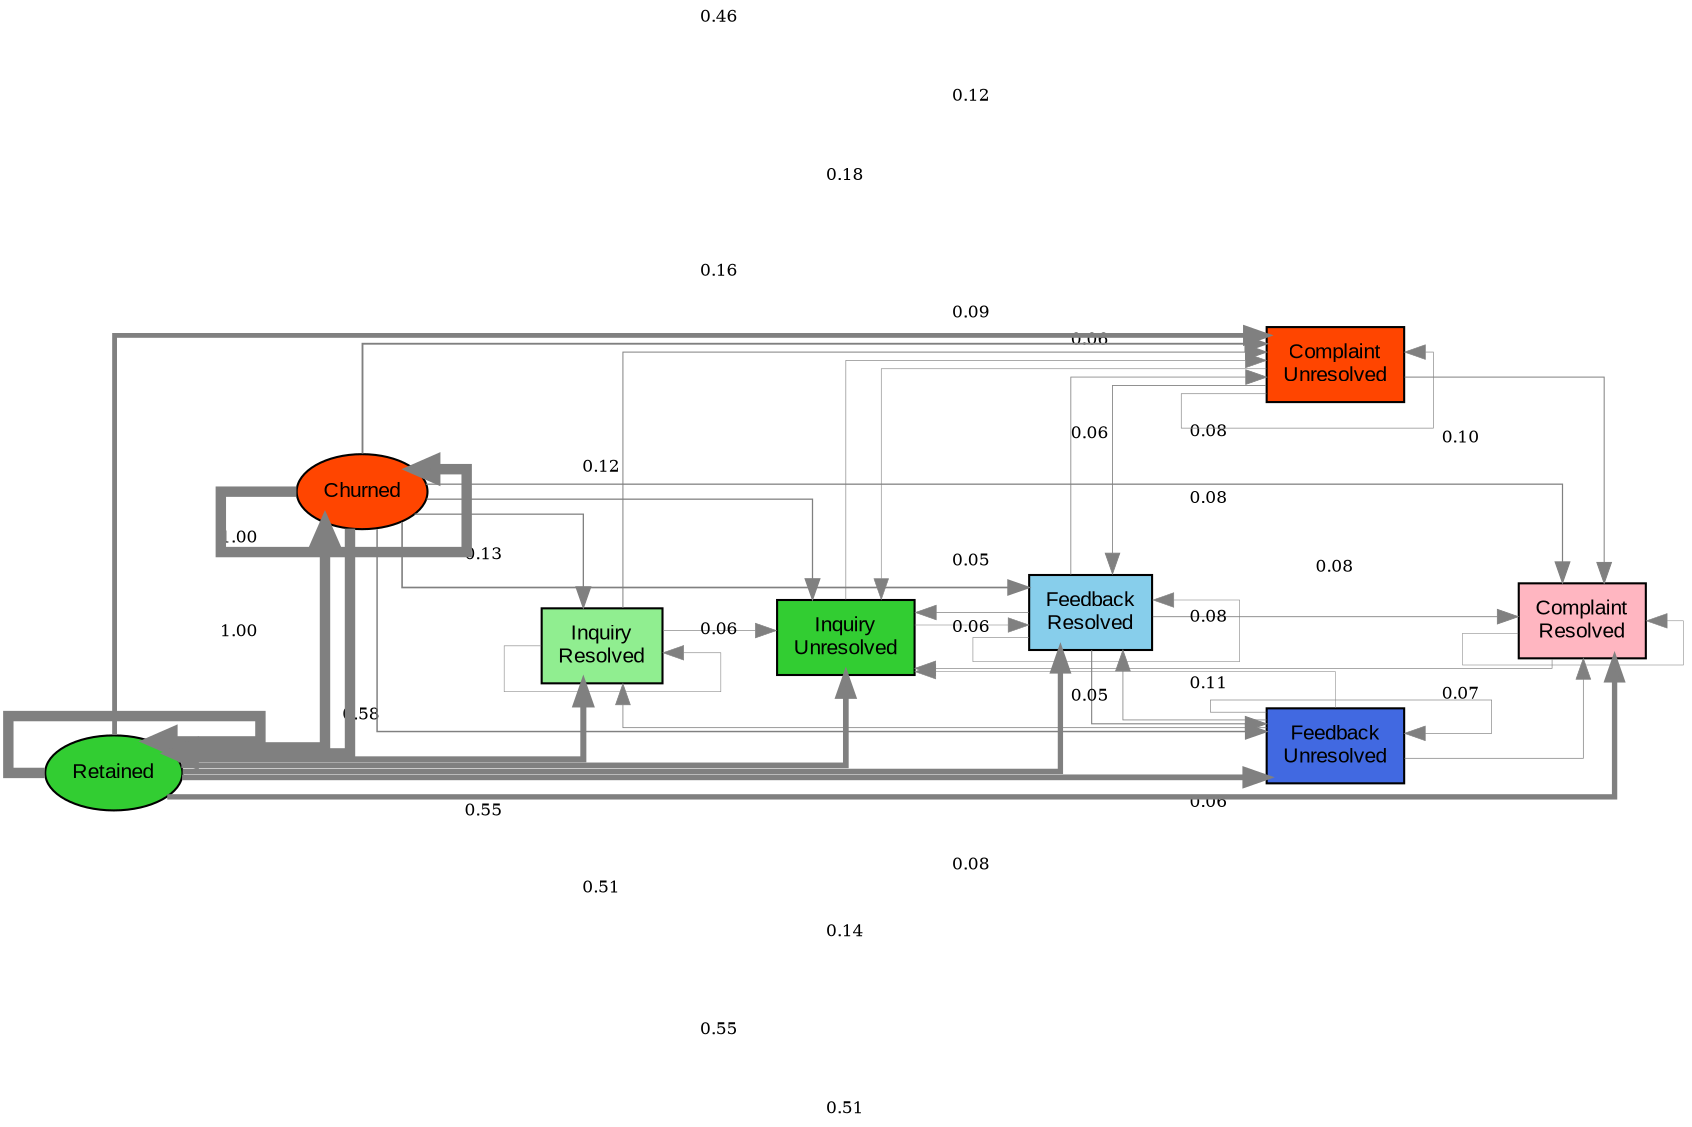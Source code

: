 // State Transition Diagram
digraph {
	rankdir=LR splines=ortho
	Inquiry_Resolved [label="Inquiry
Resolved" fillcolor="#90EE90" fontname=Arial fontsize=10 shape=box style=filled]
	Inquiry_Unresolved [label="Inquiry
Unresolved" fillcolor="#32CD32" fontname=Arial fontsize=10 shape=box style=filled]
	Feedback_Resolved [label="Feedback
Resolved" fillcolor="#87CEEB" fontname=Arial fontsize=10 shape=box style=filled]
	Feedback_Unresolved [label="Feedback
Unresolved" fillcolor="#4169E1" fontname=Arial fontsize=10 shape=box style=filled]
	Complaint_Resolved [label="Complaint
Resolved" fillcolor="#FFB6C1" fontname=Arial fontsize=10 shape=box style=filled]
	Complaint_Unresolved [label="Complaint
Unresolved" fillcolor="#FF4500" fontname=Arial fontsize=10 shape=box style=filled]
	Retained [label=Retained fillcolor="#32CD32" fontname=Arial fontsize=10 shape=ellipse style=filled]
	Churned [label=Churned fillcolor="#FF4500" fontname=Arial fontsize=10 shape=ellipse style=filled]
	Inquiry_Resolved -> Inquiry_Resolved [label=0.05 color="#808080" fontsize=8 penwidth=0.2694610778443114]
	Inquiry_Resolved -> Inquiry_Unresolved [label=0.06 color="#808080" fontsize=8 penwidth=0.3237410071942446]
	Inquiry_Resolved -> Complaint_Unresolved [label=0.09 color="#808080" fontsize=8 penwidth=0.4748603351955307]
	Inquiry_Unresolved -> Feedback_Resolved [label=0.05 color="#808080" fontsize=8 penwidth=0.2512562814070352]
	Inquiry_Unresolved -> Complaint_Unresolved [label=0.06 color="#808080" fontsize=8 penwidth=0.30726256983240224]
	Feedback_Resolved -> Inquiry_Unresolved [label=0.06 color="#808080" fontsize=8 penwidth=0.3237410071942446]
	Feedback_Resolved -> Feedback_Resolved [label=0.06 color="#808080" fontsize=8 penwidth=0.2763819095477387]
	Feedback_Resolved -> Feedback_Unresolved [label=0.11 color="#808080" fontsize=8 penwidth=0.5279503105590062]
	Feedback_Resolved -> Complaint_Resolved [label=0.08 color="#808080" fontsize=8 penwidth=0.41666666666666663]
	Feedback_Resolved -> Complaint_Unresolved [label=0.08 color="#808080" fontsize=8 penwidth=0.3910614525139665]
	Feedback_Unresolved -> Inquiry_Resolved [label=0.08 color="#808080" fontsize=8 penwidth=0.38922155688622756]
	Feedback_Unresolved -> Inquiry_Unresolved [label=0.05 color="#808080" fontsize=8 penwidth=0.2517985611510791]
	Feedback_Unresolved -> Feedback_Resolved [label=0.08 color="#808080" fontsize=8 penwidth=0.37688442211055273]
	Feedback_Unresolved -> Feedback_Unresolved [label=0.06 color="#808080" fontsize=8 penwidth=0.3105590062111801]
	Feedback_Unresolved -> Complaint_Resolved [label=0.07 color="#808080" fontsize=8 penwidth=0.35256410256410253]
	Complaint_Resolved -> Inquiry_Unresolved [label=0.06 color="#808080" fontsize=8 penwidth=0.3237410071942446]
	Complaint_Resolved -> Complaint_Resolved [label=0.05 color="#808080" fontsize=8 penwidth=0.2564102564102564]
	Complaint_Unresolved -> Inquiry_Unresolved [label=0.06 color="#808080" fontsize=8 penwidth=0.28776978417266186]
	Complaint_Unresolved -> Feedback_Resolved [label=0.08 color="#808080" fontsize=8 penwidth=0.4020100502512563]
	Complaint_Unresolved -> Complaint_Resolved [label=0.10 color="#808080" fontsize=8 penwidth=0.4807692307692308]
	Complaint_Unresolved -> Complaint_Unresolved [label=0.06 color="#808080" fontsize=8 penwidth=0.30726256983240224]
	Retained -> Inquiry_Resolved [label=0.58 color="#808080" fontsize=8 penwidth=2.904191616766467]
	Retained -> Inquiry_Unresolved [label=0.55 color="#808080" fontsize=8 penwidth=2.733812949640288]
	Retained -> Feedback_Resolved [label=0.51 color="#808080" fontsize=8 penwidth=2.537688442211055]
	Retained -> Feedback_Unresolved [label=0.55 color="#808080" fontsize=8 penwidth=2.7329192546583854]
	Retained -> Complaint_Resolved [label=0.51 color="#808080" fontsize=8 penwidth=2.564102564102564]
	Retained -> Complaint_Unresolved [label=0.46 color="#808080" fontsize=8 penwidth=2.3184357541899443]
	Retained -> Retained [label=1.00 color="#808080" fontsize=8 penwidth=5.0]
	Retained -> Churned [label=1.00 color="#808080" fontsize=8 penwidth=5.0]
	Churned -> Inquiry_Resolved [label=0.13 color="#808080" fontsize=8 penwidth=0.6287425149700598]
	Churned -> Inquiry_Unresolved [label=0.12 color="#808080" fontsize=8 penwidth=0.6115107913669064]
	Churned -> Feedback_Resolved [label=0.16 color="#808080" fontsize=8 penwidth=0.7788944723618091]
	Churned -> Feedback_Unresolved [label=0.14 color="#808080" fontsize=8 penwidth=0.7142857142857142]
	Churned -> Complaint_Resolved [label=0.12 color="#808080" fontsize=8 penwidth=0.576923076923077]
	Churned -> Complaint_Unresolved [label=0.18 color="#808080" fontsize=8 penwidth=0.893854748603352]
	Churned -> Retained [label=1.00 color="#808080" fontsize=8 penwidth=5.0]
	Churned -> Churned [label=1.00 color="#808080" fontsize=8 penwidth=5.0]
}
